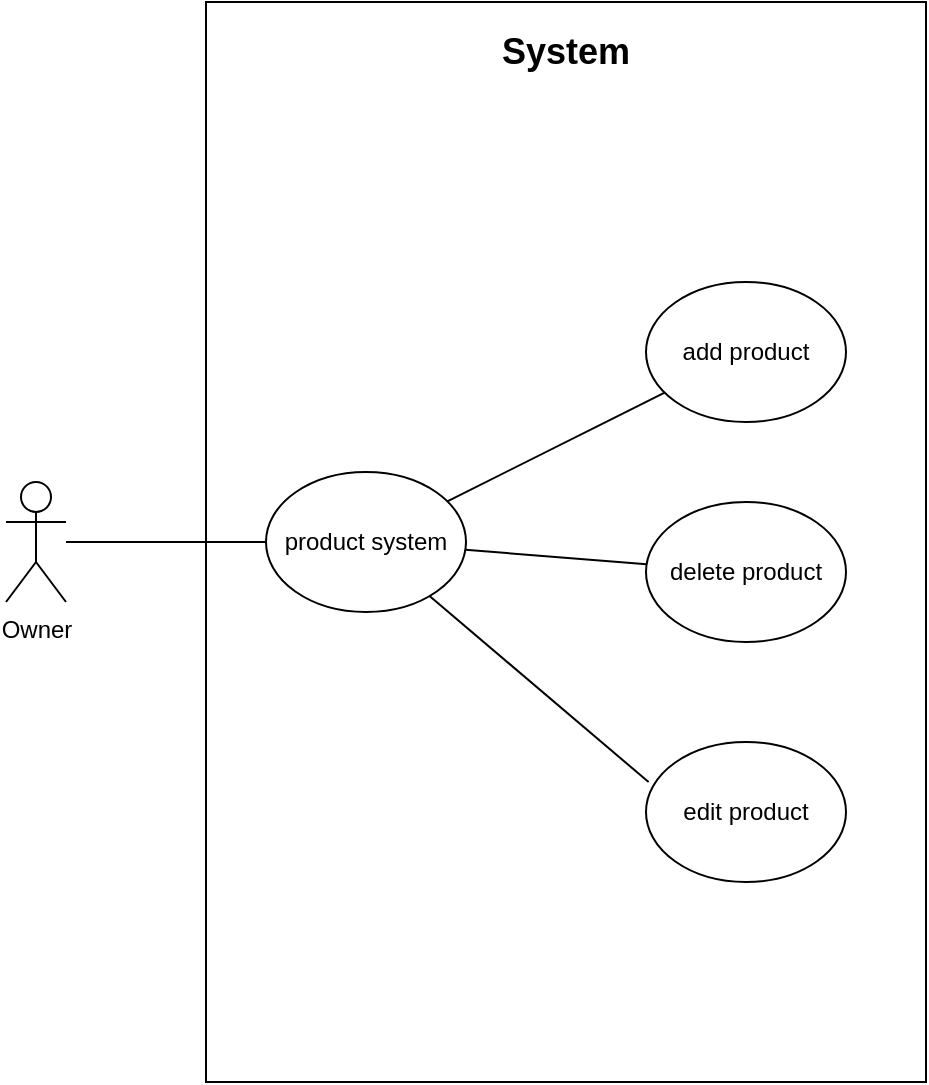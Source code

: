 <mxfile version="14.4.9" type="google"><diagram id="QsqKa3nUK6e7a_bcXCtY" name="Page-1"><mxGraphModel dx="813" dy="418" grid="1" gridSize="10" guides="1" tooltips="1" connect="1" arrows="1" fold="1" page="1" pageScale="1" pageWidth="850" pageHeight="1100" math="0" shadow="0"><root><mxCell id="0"/><mxCell id="1" parent="0"/><mxCell id="traw9MurHmFqE6OnULdV-1" value="Owner" style="shape=umlActor;verticalLabelPosition=bottom;verticalAlign=top;html=1;outlineConnect=0;" vertex="1" parent="1"><mxGeometry x="80" y="360" width="30" height="60" as="geometry"/></mxCell><mxCell id="traw9MurHmFqE6OnULdV-2" value="" style="rounded=0;whiteSpace=wrap;html=1;" vertex="1" parent="1"><mxGeometry x="180" y="120" width="360" height="540" as="geometry"/></mxCell><mxCell id="traw9MurHmFqE6OnULdV-3" value="&lt;font style=&quot;font-size: 18px&quot;&gt;&lt;b&gt;System&lt;/b&gt;&lt;/font&gt;" style="text;html=1;strokeColor=none;fillColor=none;align=center;verticalAlign=middle;whiteSpace=wrap;rounded=0;" vertex="1" parent="1"><mxGeometry x="330" y="130" width="60" height="30" as="geometry"/></mxCell><mxCell id="traw9MurHmFqE6OnULdV-4" value="product system" style="ellipse;whiteSpace=wrap;html=1;" vertex="1" parent="1"><mxGeometry x="210" y="355" width="100" height="70" as="geometry"/></mxCell><mxCell id="traw9MurHmFqE6OnULdV-11" value="" style="endArrow=none;html=1;" edge="1" parent="1" source="traw9MurHmFqE6OnULdV-1" target="traw9MurHmFqE6OnULdV-4"><mxGeometry width="50" height="50" relative="1" as="geometry"><mxPoint x="130" y="299.611" as="sourcePoint"/><mxPoint x="260.031" y="296.24" as="targetPoint"/></mxGeometry></mxCell><mxCell id="traw9MurHmFqE6OnULdV-12" value="add product" style="ellipse;whiteSpace=wrap;html=1;" vertex="1" parent="1"><mxGeometry x="400" y="260" width="100" height="70" as="geometry"/></mxCell><mxCell id="traw9MurHmFqE6OnULdV-14" value="delete product" style="ellipse;whiteSpace=wrap;html=1;" vertex="1" parent="1"><mxGeometry x="400" y="370" width="100" height="70" as="geometry"/></mxCell><mxCell id="traw9MurHmFqE6OnULdV-15" value="edit product" style="ellipse;whiteSpace=wrap;html=1;" vertex="1" parent="1"><mxGeometry x="400" y="490" width="100" height="70" as="geometry"/></mxCell><mxCell id="traw9MurHmFqE6OnULdV-16" value="" style="endArrow=none;html=1;" edge="1" parent="1" source="traw9MurHmFqE6OnULdV-4" target="traw9MurHmFqE6OnULdV-12"><mxGeometry width="50" height="50" relative="1" as="geometry"><mxPoint x="300" y="354.43" as="sourcePoint"/><mxPoint x="400.0" y="354.43" as="targetPoint"/></mxGeometry></mxCell><mxCell id="traw9MurHmFqE6OnULdV-17" value="" style="endArrow=none;html=1;" edge="1" parent="1" source="traw9MurHmFqE6OnULdV-4" target="traw9MurHmFqE6OnULdV-14"><mxGeometry width="50" height="50" relative="1" as="geometry"><mxPoint x="310.739" y="379.708" as="sourcePoint"/><mxPoint x="419.313" y="325.343" as="targetPoint"/></mxGeometry></mxCell><mxCell id="traw9MurHmFqE6OnULdV-18" value="" style="endArrow=none;html=1;entryX=0.013;entryY=0.286;entryDx=0;entryDy=0;entryPerimeter=0;" edge="1" parent="1" source="traw9MurHmFqE6OnULdV-4" target="traw9MurHmFqE6OnULdV-15"><mxGeometry width="50" height="50" relative="1" as="geometry"><mxPoint x="319.696" y="403.854" as="sourcePoint"/><mxPoint x="410.31" y="411.109" as="targetPoint"/></mxGeometry></mxCell></root></mxGraphModel></diagram></mxfile>